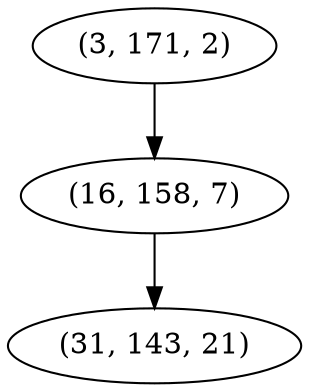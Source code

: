 digraph tree {
    "(3, 171, 2)";
    "(16, 158, 7)";
    "(31, 143, 21)";
    "(3, 171, 2)" -> "(16, 158, 7)";
    "(16, 158, 7)" -> "(31, 143, 21)";
}
